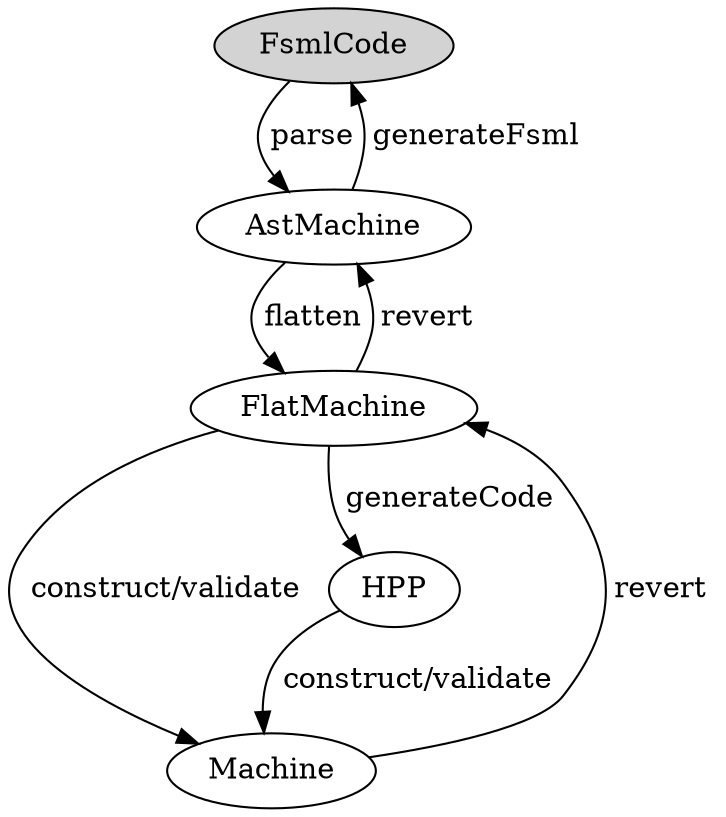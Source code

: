 digraph StructNew {
	node [shape=ellipse];
	FsmlCode [style=filled];
	FsmlCode -> AstMachine [label=" parse "];
	AstMachine -> FsmlCode [label=" generateFsml "];
	AstMachine -> FlatMachine [label=" flatten "];
	FlatMachine -> AstMachine [label=" revert "];
	FlatMachine -> Machine [label=" construct/validate "];
	FlatMachine -> HPP [label=" generateCode "];
	Machine -> FlatMachine [label=" revert "];
	HPP -> Machine [label=" construct/validate "];
}
